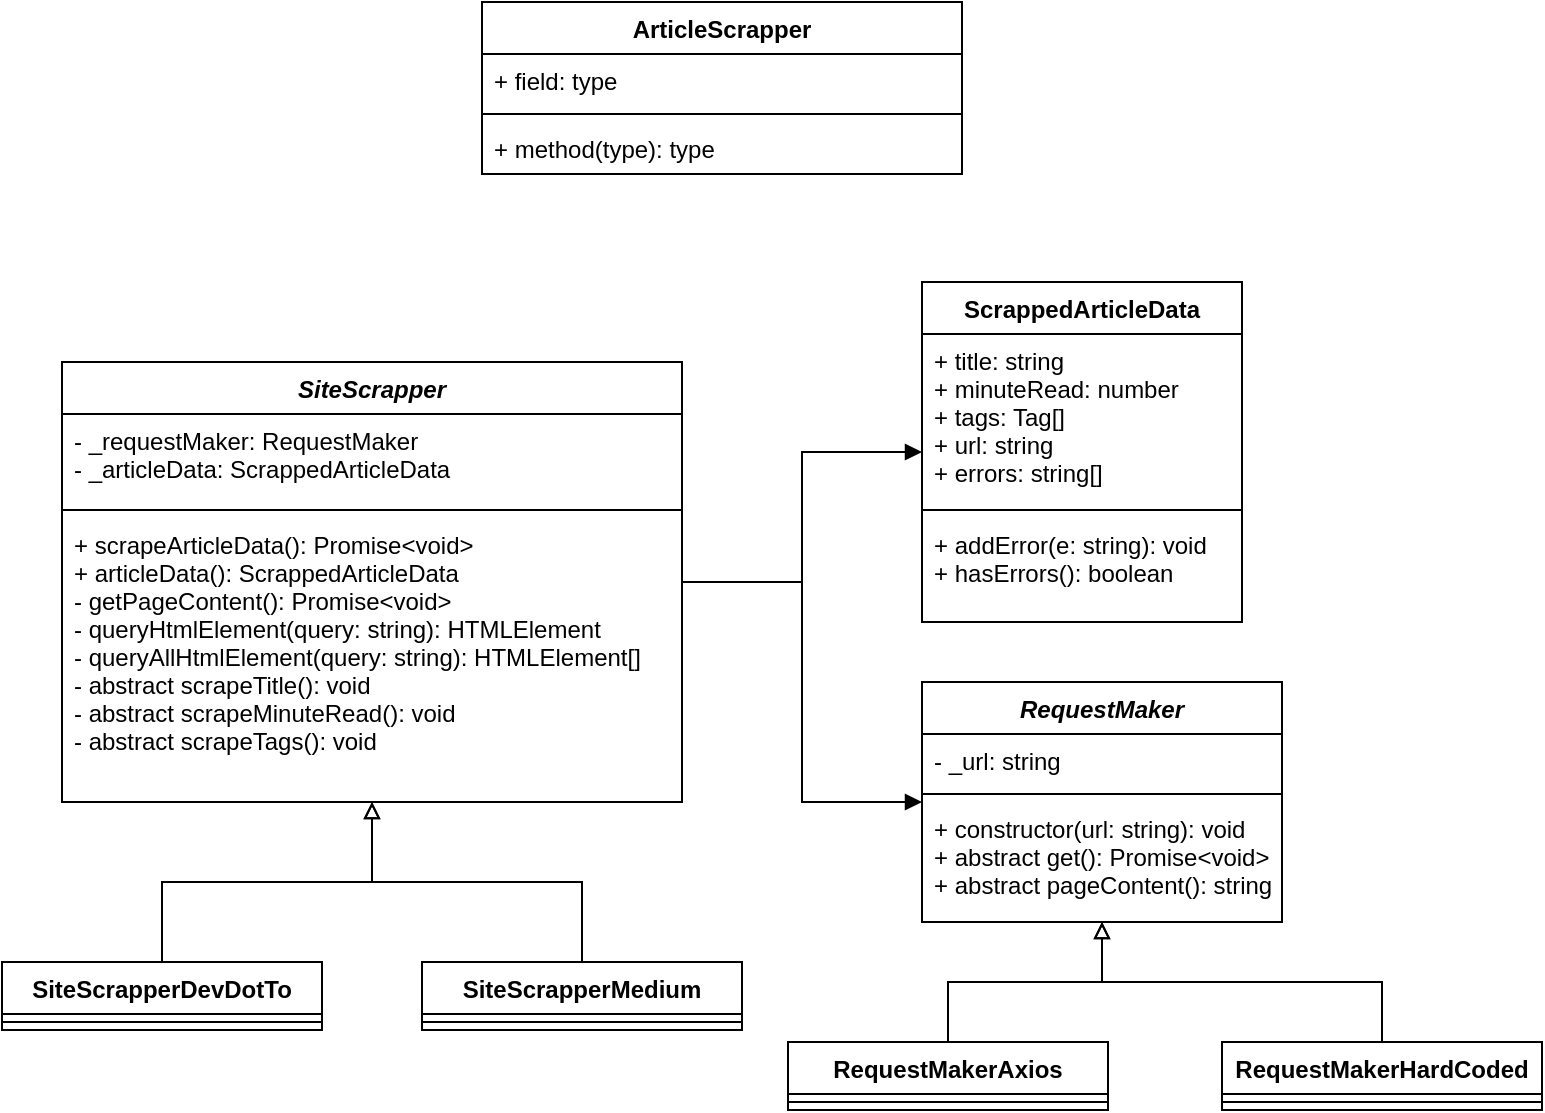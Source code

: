 <mxfile version="15.0.3" type="device"><diagram id="C5RBs43oDa-KdzZeNtuy" name="Page-1"><mxGraphModel dx="1426" dy="771" grid="1" gridSize="10" guides="1" tooltips="1" connect="1" arrows="1" fold="1" page="1" pageScale="1" pageWidth="827" pageHeight="1169" math="0" shadow="0"><root><mxCell id="WIyWlLk6GJQsqaUBKTNV-0"/><mxCell id="WIyWlLk6GJQsqaUBKTNV-1" parent="WIyWlLk6GJQsqaUBKTNV-0"/><mxCell id="FUahTCQjwh7z_1l-CLxq-10" value="ArticleScrapper" style="swimlane;fontStyle=1;align=center;verticalAlign=top;childLayout=stackLayout;horizontal=1;startSize=26;horizontalStack=0;resizeParent=1;resizeParentMax=0;resizeLast=0;collapsible=1;marginBottom=0;" parent="WIyWlLk6GJQsqaUBKTNV-1" vertex="1"><mxGeometry x="269" y="230" width="240" height="86" as="geometry"><mxRectangle x="270" y="100" width="120" height="26" as="alternateBounds"/></mxGeometry></mxCell><mxCell id="FUahTCQjwh7z_1l-CLxq-11" value="+ field: type" style="text;strokeColor=none;fillColor=none;align=left;verticalAlign=top;spacingLeft=4;spacingRight=4;overflow=hidden;rotatable=0;points=[[0,0.5],[1,0.5]];portConstraint=eastwest;" parent="FUahTCQjwh7z_1l-CLxq-10" vertex="1"><mxGeometry y="26" width="240" height="26" as="geometry"/></mxCell><mxCell id="FUahTCQjwh7z_1l-CLxq-12" value="" style="line;strokeWidth=1;fillColor=none;align=left;verticalAlign=middle;spacingTop=-1;spacingLeft=3;spacingRight=3;rotatable=0;labelPosition=right;points=[];portConstraint=eastwest;" parent="FUahTCQjwh7z_1l-CLxq-10" vertex="1"><mxGeometry y="52" width="240" height="8" as="geometry"/></mxCell><mxCell id="FUahTCQjwh7z_1l-CLxq-13" value="+ method(type): type" style="text;strokeColor=none;fillColor=none;align=left;verticalAlign=top;spacingLeft=4;spacingRight=4;overflow=hidden;rotatable=0;points=[[0,0.5],[1,0.5]];portConstraint=eastwest;" parent="FUahTCQjwh7z_1l-CLxq-10" vertex="1"><mxGeometry y="60" width="240" height="26" as="geometry"/></mxCell><mxCell id="FUahTCQjwh7z_1l-CLxq-36" style="edgeStyle=orthogonalEdgeStyle;rounded=0;orthogonalLoop=1;jettySize=auto;html=1;endArrow=block;endFill=1;" parent="WIyWlLk6GJQsqaUBKTNV-1" source="FUahTCQjwh7z_1l-CLxq-14" target="FUahTCQjwh7z_1l-CLxq-32" edge="1"><mxGeometry relative="1" as="geometry"/></mxCell><mxCell id="FUahTCQjwh7z_1l-CLxq-37" style="edgeStyle=orthogonalEdgeStyle;rounded=0;orthogonalLoop=1;jettySize=auto;html=1;endArrow=block;endFill=1;" parent="WIyWlLk6GJQsqaUBKTNV-1" source="FUahTCQjwh7z_1l-CLxq-14" target="FUahTCQjwh7z_1l-CLxq-28" edge="1"><mxGeometry relative="1" as="geometry"/></mxCell><mxCell id="FUahTCQjwh7z_1l-CLxq-14" value="SiteScrapper" style="swimlane;fontStyle=3;align=center;verticalAlign=top;childLayout=stackLayout;horizontal=1;startSize=26;horizontalStack=0;resizeParent=1;resizeParentMax=0;resizeLast=0;collapsible=1;marginBottom=0;" parent="WIyWlLk6GJQsqaUBKTNV-1" vertex="1"><mxGeometry x="59" y="410" width="310" height="220" as="geometry"/></mxCell><mxCell id="FUahTCQjwh7z_1l-CLxq-15" value="- _requestMaker: RequestMaker&#10;- _articleData: ScrappedArticleData" style="text;strokeColor=none;fillColor=none;align=left;verticalAlign=top;spacingLeft=4;spacingRight=4;overflow=hidden;rotatable=0;points=[[0,0.5],[1,0.5]];portConstraint=eastwest;" parent="FUahTCQjwh7z_1l-CLxq-14" vertex="1"><mxGeometry y="26" width="310" height="44" as="geometry"/></mxCell><mxCell id="FUahTCQjwh7z_1l-CLxq-16" value="" style="line;strokeWidth=1;fillColor=none;align=left;verticalAlign=middle;spacingTop=-1;spacingLeft=3;spacingRight=3;rotatable=0;labelPosition=right;points=[];portConstraint=eastwest;" parent="FUahTCQjwh7z_1l-CLxq-14" vertex="1"><mxGeometry y="70" width="310" height="8" as="geometry"/></mxCell><mxCell id="FUahTCQjwh7z_1l-CLxq-17" value="+ scrapeArticleData(): Promise&lt;void&gt;&#10;+ articleData(): ScrappedArticleData&#10;- getPageContent(): Promise&lt;void&gt;&#10;- queryHtmlElement(query: string): HTMLElement&#10;- queryAllHtmlElement(query: string): HTMLElement[]&#10;- abstract scrapeTitle(): void&#10;- abstract scrapeMinuteRead(): void&#10;- abstract scrapeTags(): void" style="text;strokeColor=none;fillColor=none;align=left;verticalAlign=top;spacingLeft=4;spacingRight=4;overflow=hidden;rotatable=0;points=[[0,0.5],[1,0.5]];portConstraint=eastwest;" parent="FUahTCQjwh7z_1l-CLxq-14" vertex="1"><mxGeometry y="78" width="310" height="142" as="geometry"/></mxCell><mxCell id="FUahTCQjwh7z_1l-CLxq-24" style="edgeStyle=orthogonalEdgeStyle;rounded=0;orthogonalLoop=1;jettySize=auto;html=1;endArrow=block;endFill=0;" parent="WIyWlLk6GJQsqaUBKTNV-1" source="FUahTCQjwh7z_1l-CLxq-18" target="FUahTCQjwh7z_1l-CLxq-14" edge="1"><mxGeometry relative="1" as="geometry"/></mxCell><mxCell id="FUahTCQjwh7z_1l-CLxq-18" value="SiteScrapperDevDotTo" style="swimlane;fontStyle=1;align=center;verticalAlign=top;childLayout=stackLayout;horizontal=1;startSize=26;horizontalStack=0;resizeParent=1;resizeParentMax=0;resizeLast=0;collapsible=1;marginBottom=0;" parent="WIyWlLk6GJQsqaUBKTNV-1" vertex="1"><mxGeometry x="29" y="710" width="160" height="34" as="geometry"/></mxCell><mxCell id="FUahTCQjwh7z_1l-CLxq-20" value="" style="line;strokeWidth=1;fillColor=none;align=left;verticalAlign=middle;spacingTop=-1;spacingLeft=3;spacingRight=3;rotatable=0;labelPosition=right;points=[];portConstraint=eastwest;" parent="FUahTCQjwh7z_1l-CLxq-18" vertex="1"><mxGeometry y="26" width="160" height="8" as="geometry"/></mxCell><mxCell id="FUahTCQjwh7z_1l-CLxq-27" style="edgeStyle=orthogonalEdgeStyle;rounded=0;orthogonalLoop=1;jettySize=auto;html=1;endArrow=block;endFill=0;" parent="WIyWlLk6GJQsqaUBKTNV-1" source="FUahTCQjwh7z_1l-CLxq-25" target="FUahTCQjwh7z_1l-CLxq-14" edge="1"><mxGeometry relative="1" as="geometry"/></mxCell><mxCell id="FUahTCQjwh7z_1l-CLxq-25" value="SiteScrapperMedium" style="swimlane;fontStyle=1;align=center;verticalAlign=top;childLayout=stackLayout;horizontal=1;startSize=26;horizontalStack=0;resizeParent=1;resizeParentMax=0;resizeLast=0;collapsible=1;marginBottom=0;" parent="WIyWlLk6GJQsqaUBKTNV-1" vertex="1"><mxGeometry x="239" y="710" width="160" height="34" as="geometry"/></mxCell><mxCell id="FUahTCQjwh7z_1l-CLxq-26" value="" style="line;strokeWidth=1;fillColor=none;align=left;verticalAlign=middle;spacingTop=-1;spacingLeft=3;spacingRight=3;rotatable=0;labelPosition=right;points=[];portConstraint=eastwest;" parent="FUahTCQjwh7z_1l-CLxq-25" vertex="1"><mxGeometry y="26" width="160" height="8" as="geometry"/></mxCell><mxCell id="FUahTCQjwh7z_1l-CLxq-28" value="RequestMaker" style="swimlane;fontStyle=3;align=center;verticalAlign=top;childLayout=stackLayout;horizontal=1;startSize=26;horizontalStack=0;resizeParent=1;resizeParentMax=0;resizeLast=0;collapsible=1;marginBottom=0;" parent="WIyWlLk6GJQsqaUBKTNV-1" vertex="1"><mxGeometry x="489" y="570" width="180" height="120" as="geometry"/></mxCell><mxCell id="FUahTCQjwh7z_1l-CLxq-29" value="- _url: string" style="text;strokeColor=none;fillColor=none;align=left;verticalAlign=top;spacingLeft=4;spacingRight=4;overflow=hidden;rotatable=0;points=[[0,0.5],[1,0.5]];portConstraint=eastwest;" parent="FUahTCQjwh7z_1l-CLxq-28" vertex="1"><mxGeometry y="26" width="180" height="26" as="geometry"/></mxCell><mxCell id="FUahTCQjwh7z_1l-CLxq-30" value="" style="line;strokeWidth=1;fillColor=none;align=left;verticalAlign=middle;spacingTop=-1;spacingLeft=3;spacingRight=3;rotatable=0;labelPosition=right;points=[];portConstraint=eastwest;" parent="FUahTCQjwh7z_1l-CLxq-28" vertex="1"><mxGeometry y="52" width="180" height="8" as="geometry"/></mxCell><mxCell id="FUahTCQjwh7z_1l-CLxq-31" value="+ constructor(url: string): void&#10;+ abstract get(): Promise&lt;void&gt;&#10;+ abstract pageContent(): string;" style="text;strokeColor=none;fillColor=none;align=left;verticalAlign=top;spacingLeft=4;spacingRight=4;overflow=hidden;rotatable=0;points=[[0,0.5],[1,0.5]];portConstraint=eastwest;" parent="FUahTCQjwh7z_1l-CLxq-28" vertex="1"><mxGeometry y="60" width="180" height="60" as="geometry"/></mxCell><mxCell id="FUahTCQjwh7z_1l-CLxq-32" value="ScrappedArticleData" style="swimlane;fontStyle=1;align=center;verticalAlign=top;childLayout=stackLayout;horizontal=1;startSize=26;horizontalStack=0;resizeParent=1;resizeParentMax=0;resizeLast=0;collapsible=1;marginBottom=0;" parent="WIyWlLk6GJQsqaUBKTNV-1" vertex="1"><mxGeometry x="489" y="370" width="160" height="170" as="geometry"/></mxCell><mxCell id="FUahTCQjwh7z_1l-CLxq-33" value="+ title: string&#10;+ minuteRead: number&#10;+ tags: Tag[]&#10;+ url: string&#10;+ errors: string[]" style="text;strokeColor=none;fillColor=none;align=left;verticalAlign=top;spacingLeft=4;spacingRight=4;overflow=hidden;rotatable=0;points=[[0,0.5],[1,0.5]];portConstraint=eastwest;" parent="FUahTCQjwh7z_1l-CLxq-32" vertex="1"><mxGeometry y="26" width="160" height="84" as="geometry"/></mxCell><mxCell id="FUahTCQjwh7z_1l-CLxq-34" value="" style="line;strokeWidth=1;fillColor=none;align=left;verticalAlign=middle;spacingTop=-1;spacingLeft=3;spacingRight=3;rotatable=0;labelPosition=right;points=[];portConstraint=eastwest;" parent="FUahTCQjwh7z_1l-CLxq-32" vertex="1"><mxGeometry y="110" width="160" height="8" as="geometry"/></mxCell><mxCell id="FUahTCQjwh7z_1l-CLxq-35" value="+ addError(e: string): void&#10;+ hasErrors(): boolean" style="text;strokeColor=none;fillColor=none;align=left;verticalAlign=top;spacingLeft=4;spacingRight=4;overflow=hidden;rotatable=0;points=[[0,0.5],[1,0.5]];portConstraint=eastwest;" parent="FUahTCQjwh7z_1l-CLxq-32" vertex="1"><mxGeometry y="118" width="160" height="52" as="geometry"/></mxCell><mxCell id="FUahTCQjwh7z_1l-CLxq-47" style="edgeStyle=orthogonalEdgeStyle;rounded=0;orthogonalLoop=1;jettySize=auto;html=1;endArrow=block;endFill=0;" parent="WIyWlLk6GJQsqaUBKTNV-1" source="FUahTCQjwh7z_1l-CLxq-40" target="FUahTCQjwh7z_1l-CLxq-28" edge="1"><mxGeometry relative="1" as="geometry"/></mxCell><mxCell id="FUahTCQjwh7z_1l-CLxq-40" value="RequestMakerAxios" style="swimlane;fontStyle=1;align=center;verticalAlign=top;childLayout=stackLayout;horizontal=1;startSize=26;horizontalStack=0;resizeParent=1;resizeParentMax=0;resizeLast=0;collapsible=1;marginBottom=0;" parent="WIyWlLk6GJQsqaUBKTNV-1" vertex="1"><mxGeometry x="422" y="750" width="160" height="34" as="geometry"/></mxCell><mxCell id="FUahTCQjwh7z_1l-CLxq-42" value="" style="line;strokeWidth=1;fillColor=none;align=left;verticalAlign=middle;spacingTop=-1;spacingLeft=3;spacingRight=3;rotatable=0;labelPosition=right;points=[];portConstraint=eastwest;" parent="FUahTCQjwh7z_1l-CLxq-40" vertex="1"><mxGeometry y="26" width="160" height="8" as="geometry"/></mxCell><mxCell id="FUahTCQjwh7z_1l-CLxq-48" style="edgeStyle=orthogonalEdgeStyle;rounded=0;orthogonalLoop=1;jettySize=auto;html=1;endArrow=block;endFill=0;" parent="WIyWlLk6GJQsqaUBKTNV-1" source="FUahTCQjwh7z_1l-CLxq-45" target="FUahTCQjwh7z_1l-CLxq-28" edge="1"><mxGeometry relative="1" as="geometry"/></mxCell><mxCell id="FUahTCQjwh7z_1l-CLxq-45" value="RequestMakerHardCoded" style="swimlane;fontStyle=1;align=center;verticalAlign=top;childLayout=stackLayout;horizontal=1;startSize=26;horizontalStack=0;resizeParent=1;resizeParentMax=0;resizeLast=0;collapsible=1;marginBottom=0;" parent="WIyWlLk6GJQsqaUBKTNV-1" vertex="1"><mxGeometry x="639" y="750" width="160" height="34" as="geometry"/></mxCell><mxCell id="FUahTCQjwh7z_1l-CLxq-46" value="" style="line;strokeWidth=1;fillColor=none;align=left;verticalAlign=middle;spacingTop=-1;spacingLeft=3;spacingRight=3;rotatable=0;labelPosition=right;points=[];portConstraint=eastwest;" parent="FUahTCQjwh7z_1l-CLxq-45" vertex="1"><mxGeometry y="26" width="160" height="8" as="geometry"/></mxCell></root></mxGraphModel></diagram></mxfile>